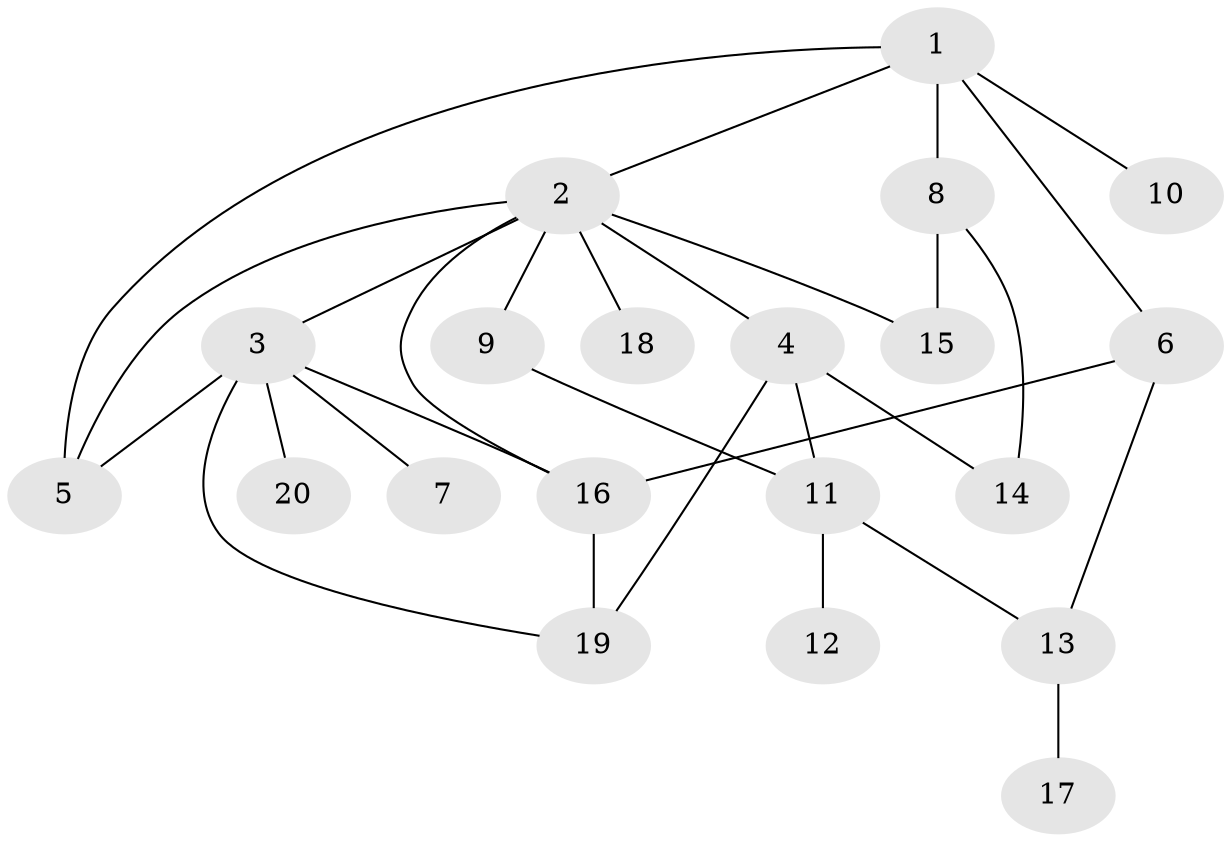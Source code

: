// Generated by graph-tools (version 1.1) at 2025/46/02/15/25 05:46:28]
// undirected, 20 vertices, 29 edges
graph export_dot {
graph [start="1"]
  node [color=gray90,style=filled];
  1;
  2;
  3;
  4;
  5;
  6;
  7;
  8;
  9;
  10;
  11;
  12;
  13;
  14;
  15;
  16;
  17;
  18;
  19;
  20;
  1 -- 2;
  1 -- 5;
  1 -- 6;
  1 -- 8;
  1 -- 10;
  2 -- 3;
  2 -- 4;
  2 -- 5;
  2 -- 9;
  2 -- 15;
  2 -- 16;
  2 -- 18;
  3 -- 5;
  3 -- 7;
  3 -- 16;
  3 -- 19;
  3 -- 20;
  4 -- 11;
  4 -- 14;
  4 -- 19;
  6 -- 13;
  6 -- 16;
  8 -- 14;
  8 -- 15;
  9 -- 11;
  11 -- 12;
  11 -- 13;
  13 -- 17;
  16 -- 19;
}
